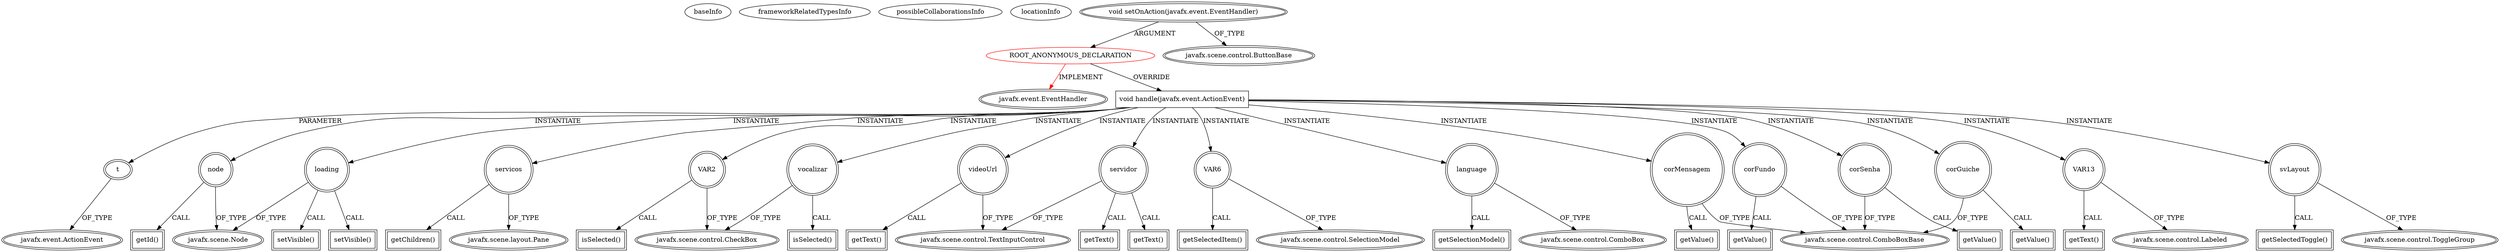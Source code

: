 digraph {
baseInfo[graphId=3791,category="extension_graph",isAnonymous=true,possibleRelation=false]
frameworkRelatedTypesInfo[0="javafx.event.EventHandler"]
possibleCollaborationsInfo[]
locationInfo[projectName="novosga-painel-fx",filePath="/novosga-painel-fx/painel-fx-master/src/org/novosga/painel/client/ui/Controller.java",contextSignature="void initialize(java.net.URL,java.util.ResourceBundle)",graphId="3791"]
0[label="ROOT_ANONYMOUS_DECLARATION",vertexType="ROOT_ANONYMOUS_DECLARATION",isFrameworkType=false,color=red]
1[label="javafx.event.EventHandler",vertexType="FRAMEWORK_INTERFACE_TYPE",isFrameworkType=true,peripheries=2]
2[label="void setOnAction(javafx.event.EventHandler)",vertexType="OUTSIDE_CALL",isFrameworkType=true,peripheries=2]
3[label="javafx.scene.control.ButtonBase",vertexType="FRAMEWORK_CLASS_TYPE",isFrameworkType=true,peripheries=2]
4[label="void handle(javafx.event.ActionEvent)",vertexType="OVERRIDING_METHOD_DECLARATION",isFrameworkType=false,shape=box]
5[label="t",vertexType="PARAMETER_DECLARATION",isFrameworkType=true,peripheries=2]
6[label="javafx.event.ActionEvent",vertexType="FRAMEWORK_CLASS_TYPE",isFrameworkType=true,peripheries=2]
7[label="loading",vertexType="VARIABLE_EXPRESION",isFrameworkType=true,peripheries=2,shape=circle]
9[label="javafx.scene.Node",vertexType="FRAMEWORK_CLASS_TYPE",isFrameworkType=true,peripheries=2]
8[label="setVisible()",vertexType="INSIDE_CALL",isFrameworkType=true,peripheries=2,shape=box]
10[label="servicos",vertexType="VARIABLE_EXPRESION",isFrameworkType=true,peripheries=2,shape=circle]
12[label="javafx.scene.layout.Pane",vertexType="FRAMEWORK_CLASS_TYPE",isFrameworkType=true,peripheries=2]
11[label="getChildren()",vertexType="INSIDE_CALL",isFrameworkType=true,peripheries=2,shape=box]
13[label="VAR2",vertexType="VARIABLE_EXPRESION",isFrameworkType=true,peripheries=2,shape=circle]
15[label="javafx.scene.control.CheckBox",vertexType="FRAMEWORK_CLASS_TYPE",isFrameworkType=true,peripheries=2]
14[label="isSelected()",vertexType="INSIDE_CALL",isFrameworkType=true,peripheries=2,shape=box]
16[label="node",vertexType="VARIABLE_EXPRESION",isFrameworkType=true,peripheries=2,shape=circle]
17[label="getId()",vertexType="INSIDE_CALL",isFrameworkType=true,peripheries=2,shape=box]
19[label="servidor",vertexType="VARIABLE_EXPRESION",isFrameworkType=true,peripheries=2,shape=circle]
21[label="javafx.scene.control.TextInputControl",vertexType="FRAMEWORK_CLASS_TYPE",isFrameworkType=true,peripheries=2]
20[label="getText()",vertexType="INSIDE_CALL",isFrameworkType=true,peripheries=2,shape=box]
22[label="videoUrl",vertexType="VARIABLE_EXPRESION",isFrameworkType=true,peripheries=2,shape=circle]
23[label="getText()",vertexType="INSIDE_CALL",isFrameworkType=true,peripheries=2,shape=box]
25[label="VAR6",vertexType="VARIABLE_EXPRESION",isFrameworkType=true,peripheries=2,shape=circle]
27[label="javafx.scene.control.SelectionModel",vertexType="FRAMEWORK_CLASS_TYPE",isFrameworkType=true,peripheries=2]
26[label="getSelectedItem()",vertexType="INSIDE_CALL",isFrameworkType=true,peripheries=2,shape=box]
28[label="language",vertexType="VARIABLE_EXPRESION",isFrameworkType=true,peripheries=2,shape=circle]
30[label="javafx.scene.control.ComboBox",vertexType="FRAMEWORK_CLASS_TYPE",isFrameworkType=true,peripheries=2]
29[label="getSelectionModel()",vertexType="INSIDE_CALL",isFrameworkType=true,peripheries=2,shape=box]
31[label="vocalizar",vertexType="VARIABLE_EXPRESION",isFrameworkType=true,peripheries=2,shape=circle]
32[label="isSelected()",vertexType="INSIDE_CALL",isFrameworkType=true,peripheries=2,shape=box]
34[label="corFundo",vertexType="VARIABLE_EXPRESION",isFrameworkType=true,peripheries=2,shape=circle]
36[label="javafx.scene.control.ComboBoxBase",vertexType="FRAMEWORK_CLASS_TYPE",isFrameworkType=true,peripheries=2]
35[label="getValue()",vertexType="INSIDE_CALL",isFrameworkType=true,peripheries=2,shape=box]
37[label="corMensagem",vertexType="VARIABLE_EXPRESION",isFrameworkType=true,peripheries=2,shape=circle]
38[label="getValue()",vertexType="INSIDE_CALL",isFrameworkType=true,peripheries=2,shape=box]
40[label="corSenha",vertexType="VARIABLE_EXPRESION",isFrameworkType=true,peripheries=2,shape=circle]
41[label="getValue()",vertexType="INSIDE_CALL",isFrameworkType=true,peripheries=2,shape=box]
43[label="corGuiche",vertexType="VARIABLE_EXPRESION",isFrameworkType=true,peripheries=2,shape=circle]
44[label="getValue()",vertexType="INSIDE_CALL",isFrameworkType=true,peripheries=2,shape=box]
46[label="VAR13",vertexType="VARIABLE_EXPRESION",isFrameworkType=true,peripheries=2,shape=circle]
48[label="javafx.scene.control.Labeled",vertexType="FRAMEWORK_CLASS_TYPE",isFrameworkType=true,peripheries=2]
47[label="getText()",vertexType="INSIDE_CALL",isFrameworkType=true,peripheries=2,shape=box]
49[label="svLayout",vertexType="VARIABLE_EXPRESION",isFrameworkType=true,peripheries=2,shape=circle]
51[label="javafx.scene.control.ToggleGroup",vertexType="FRAMEWORK_CLASS_TYPE",isFrameworkType=true,peripheries=2]
50[label="getSelectedToggle()",vertexType="INSIDE_CALL",isFrameworkType=true,peripheries=2,shape=box]
53[label="getText()",vertexType="INSIDE_CALL",isFrameworkType=true,peripheries=2,shape=box]
55[label="setVisible()",vertexType="INSIDE_CALL",isFrameworkType=true,peripheries=2,shape=box]
0->1[label="IMPLEMENT",color=red]
2->0[label="ARGUMENT"]
2->3[label="OF_TYPE"]
0->4[label="OVERRIDE"]
5->6[label="OF_TYPE"]
4->5[label="PARAMETER"]
4->7[label="INSTANTIATE"]
7->9[label="OF_TYPE"]
7->8[label="CALL"]
4->10[label="INSTANTIATE"]
10->12[label="OF_TYPE"]
10->11[label="CALL"]
4->13[label="INSTANTIATE"]
13->15[label="OF_TYPE"]
13->14[label="CALL"]
4->16[label="INSTANTIATE"]
16->9[label="OF_TYPE"]
16->17[label="CALL"]
4->19[label="INSTANTIATE"]
19->21[label="OF_TYPE"]
19->20[label="CALL"]
4->22[label="INSTANTIATE"]
22->21[label="OF_TYPE"]
22->23[label="CALL"]
4->25[label="INSTANTIATE"]
25->27[label="OF_TYPE"]
25->26[label="CALL"]
4->28[label="INSTANTIATE"]
28->30[label="OF_TYPE"]
28->29[label="CALL"]
4->31[label="INSTANTIATE"]
31->15[label="OF_TYPE"]
31->32[label="CALL"]
4->34[label="INSTANTIATE"]
34->36[label="OF_TYPE"]
34->35[label="CALL"]
4->37[label="INSTANTIATE"]
37->36[label="OF_TYPE"]
37->38[label="CALL"]
4->40[label="INSTANTIATE"]
40->36[label="OF_TYPE"]
40->41[label="CALL"]
4->43[label="INSTANTIATE"]
43->36[label="OF_TYPE"]
43->44[label="CALL"]
4->46[label="INSTANTIATE"]
46->48[label="OF_TYPE"]
46->47[label="CALL"]
4->49[label="INSTANTIATE"]
49->51[label="OF_TYPE"]
49->50[label="CALL"]
19->53[label="CALL"]
7->55[label="CALL"]
}
